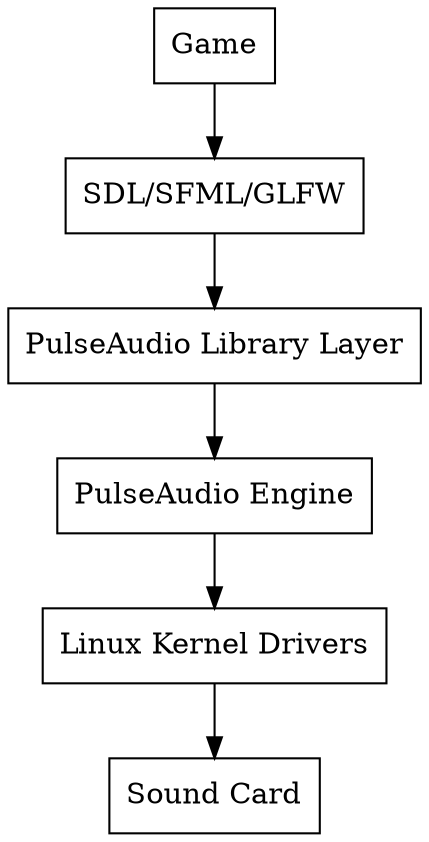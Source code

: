 //
// sound_abstraction.dot
//
// Created on 2021-05-30 by Penaz
//
digraph sound_abstraction {
    node[shape="box"]
    Game -> "SDL/SFML/GLFW" -> "PulseAudio Library Layer" -> "PulseAudio Engine" -> "Linux Kernel Drivers" -> "Sound Card";
}
